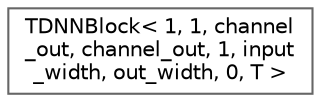 digraph "Graphical Class Hierarchy"
{
 // LATEX_PDF_SIZE
  bgcolor="transparent";
  edge [fontname=Helvetica,fontsize=10,labelfontname=Helvetica,labelfontsize=10];
  node [fontname=Helvetica,fontsize=10,shape=box,height=0.2,width=0.4];
  rankdir="LR";
  Node0 [id="Node000000",label="TDNNBlock\< 1, 1, channel\l_out, channel_out, 1, input\l_width, out_width, 0, T \>",height=0.2,width=0.4,color="grey40", fillcolor="white", style="filled",URL="$class_t_d_n_n_block.html",tooltip=" "];
}
